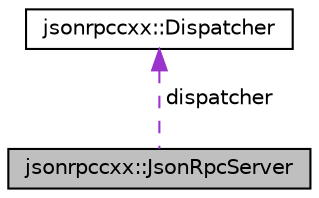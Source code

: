 digraph "jsonrpccxx::JsonRpcServer"
{
  edge [fontname="Helvetica",fontsize="10",labelfontname="Helvetica",labelfontsize="10"];
  node [fontname="Helvetica",fontsize="10",shape=record];
  Node2 [label="jsonrpccxx::JsonRpcServer",height=0.2,width=0.4,color="black", fillcolor="grey75", style="filled", fontcolor="black"];
  Node3 -> Node2 [dir="back",color="darkorchid3",fontsize="10",style="dashed",label=" dispatcher" ,fontname="Helvetica"];
  Node3 [label="jsonrpccxx::Dispatcher",height=0.2,width=0.4,color="black", fillcolor="white", style="filled",URL="$classjsonrpccxx_1_1Dispatcher.html"];
}
